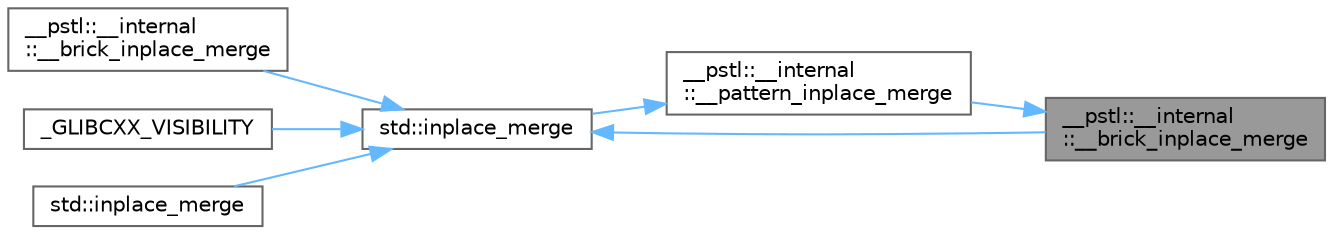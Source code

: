 digraph "__pstl::__internal::__brick_inplace_merge"
{
 // LATEX_PDF_SIZE
  bgcolor="transparent";
  edge [fontname=Helvetica,fontsize=10,labelfontname=Helvetica,labelfontsize=10];
  node [fontname=Helvetica,fontsize=10,shape=box,height=0.2,width=0.4];
  rankdir="RL";
  Node1 [id="Node000001",label="__pstl::__internal\l::__brick_inplace_merge",height=0.2,width=0.4,color="gray40", fillcolor="grey60", style="filled", fontcolor="black",tooltip=" "];
  Node1 -> Node2 [id="edge7_Node000001_Node000002",dir="back",color="steelblue1",style="solid",tooltip=" "];
  Node2 [id="Node000002",label="__pstl::__internal\l::__pattern_inplace_merge",height=0.2,width=0.4,color="grey40", fillcolor="white", style="filled",URL="$namespace____pstl_1_1____internal.html#a28f4f64e2180b392ca4c226ee3c76d7c",tooltip=" "];
  Node2 -> Node3 [id="edge8_Node000002_Node000003",dir="back",color="steelblue1",style="solid",tooltip=" "];
  Node3 [id="Node000003",label="std::inplace_merge",height=0.2,width=0.4,color="grey40", fillcolor="white", style="filled",URL="$namespacestd.html#a1e57e7ac29f9c775cbcefa93feb3d2b1",tooltip=" "];
  Node3 -> Node1 [id="edge9_Node000003_Node000001",dir="back",color="steelblue1",style="solid",tooltip=" "];
  Node3 -> Node4 [id="edge10_Node000003_Node000004",dir="back",color="steelblue1",style="solid",tooltip=" "];
  Node4 [id="Node000004",label="__pstl::__internal\l::__brick_inplace_merge",height=0.2,width=0.4,color="grey40", fillcolor="white", style="filled",URL="$namespace____pstl_1_1____internal.html#ae6cb9d42f676a70f65ec28cac4fc47b9",tooltip=" "];
  Node3 -> Node5 [id="edge11_Node000003_Node000005",dir="back",color="steelblue1",style="solid",tooltip=" "];
  Node5 [id="Node000005",label="_GLIBCXX_VISIBILITY",height=0.2,width=0.4,color="grey40", fillcolor="white", style="filled",URL="$group__sorting__algorithms.html#ga544d74b2d5d0dd2197f5fd6f02691de0",tooltip=" "];
  Node3 -> Node6 [id="edge12_Node000003_Node000006",dir="back",color="steelblue1",style="solid",tooltip=" "];
  Node6 [id="Node000006",label="std::inplace_merge",height=0.2,width=0.4,color="grey40", fillcolor="white", style="filled",URL="$namespacestd.html#a7715c3f4724785a62e9031f4a3b1abd7",tooltip=" "];
}

